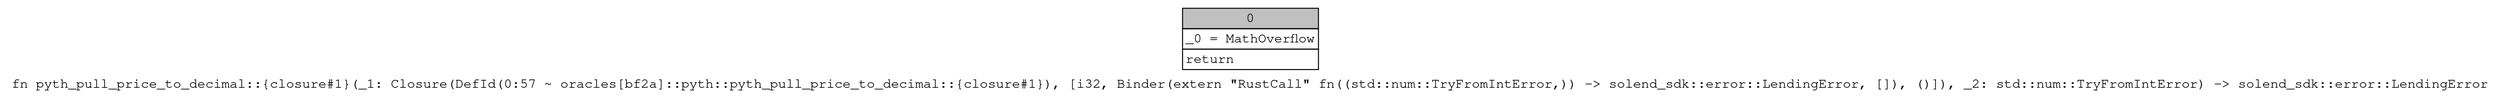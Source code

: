 digraph Mir_0_57 {
    graph [fontname="Courier, monospace"];
    node [fontname="Courier, monospace"];
    edge [fontname="Courier, monospace"];
    label=<fn pyth_pull_price_to_decimal::{closure#1}(_1: Closure(DefId(0:57 ~ oracles[bf2a]::pyth::pyth_pull_price_to_decimal::{closure#1}), [i32, Binder(extern &quot;RustCall&quot; fn((std::num::TryFromIntError,)) -&gt; solend_sdk::error::LendingError, []), ()]), _2: std::num::TryFromIntError) -&gt; solend_sdk::error::LendingError<br align="left"/>>;
    bb0__0_57 [shape="none", label=<<table border="0" cellborder="1" cellspacing="0"><tr><td bgcolor="gray" align="center" colspan="1">0</td></tr><tr><td align="left" balign="left">_0 = MathOverflow<br/></td></tr><tr><td align="left">return</td></tr></table>>];
}
